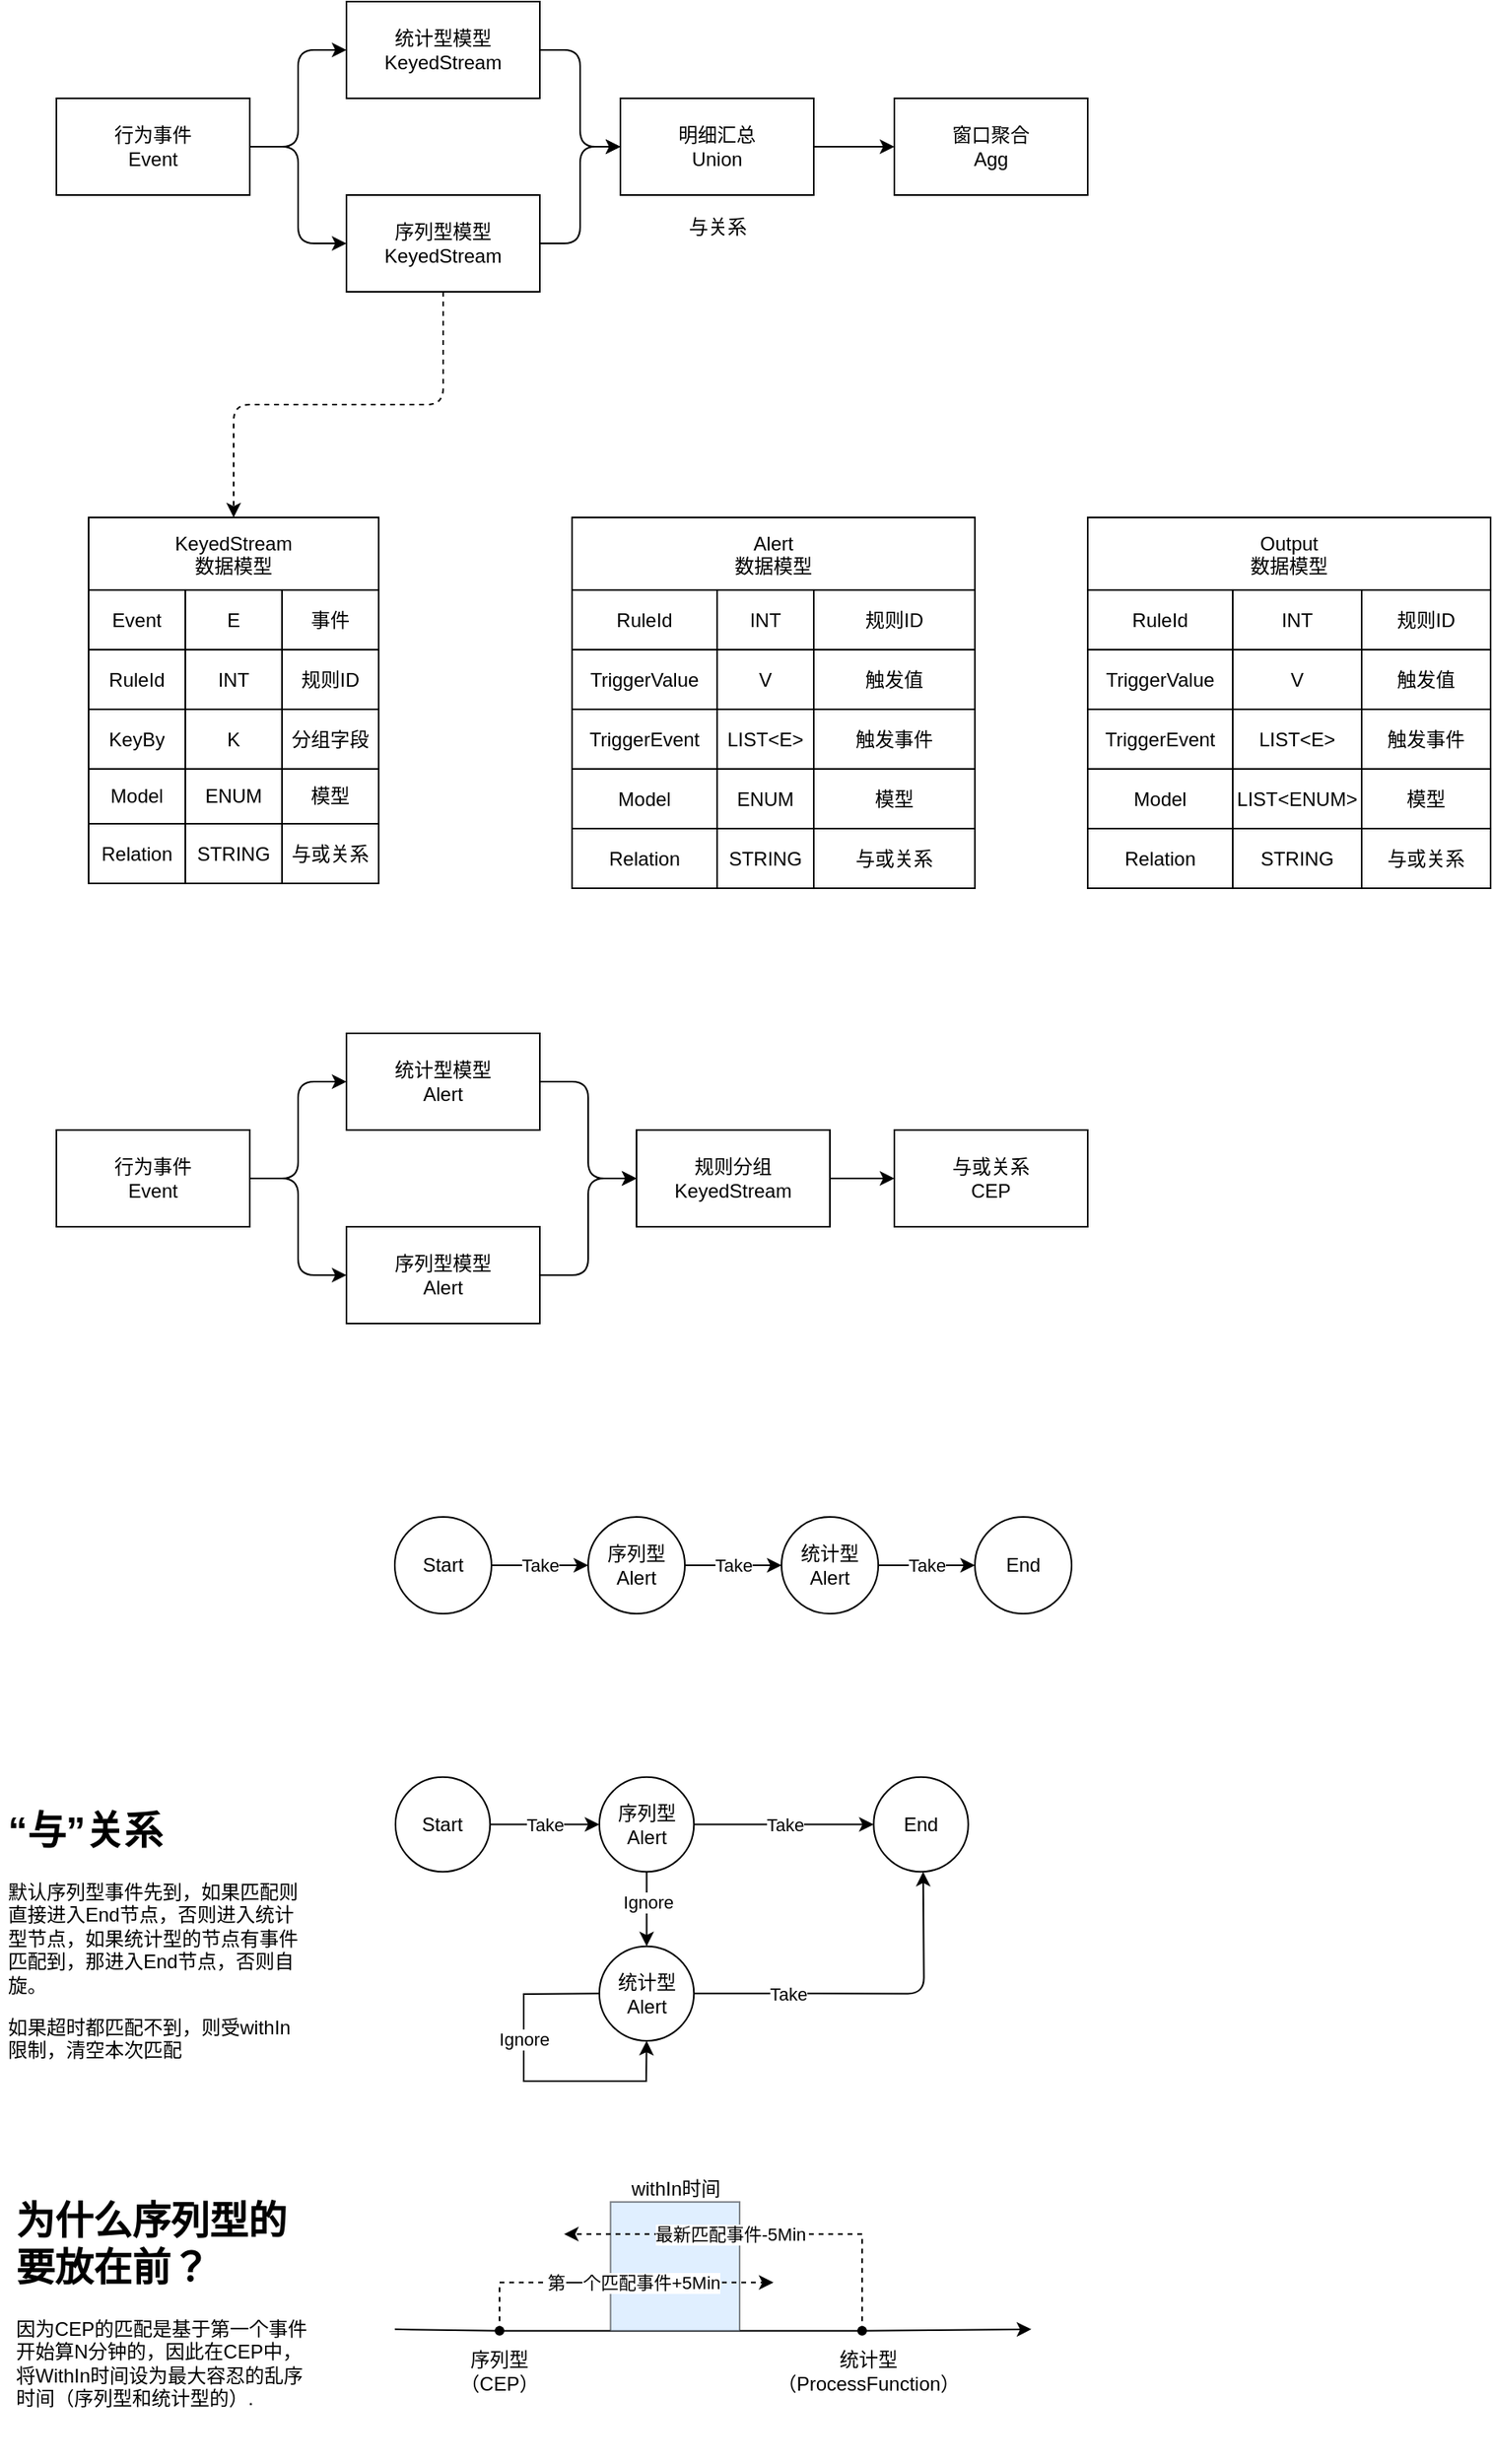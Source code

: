 <mxfile version="16.2.4" type="github">
  <diagram id="x9_vDVGrkxcLB9mls0GU" name="Page-1">
    <mxGraphModel dx="1422" dy="2494" grid="1" gridSize="10" guides="1" tooltips="1" connect="1" arrows="1" fold="1" page="1" pageScale="1" pageWidth="1100" pageHeight="1700" math="0" shadow="0">
      <root>
        <mxCell id="0" />
        <mxCell id="1" parent="0" />
        <mxCell id="9HWVBvcTGCDn2XjVBNJA-2" value="" style="edgeStyle=orthogonalEdgeStyle;curved=0;rounded=1;sketch=0;orthogonalLoop=1;jettySize=auto;html=1;" parent="1" source="s-IEDTD_5ezGHBV-ZMmq-2" target="9HWVBvcTGCDn2XjVBNJA-1" edge="1">
          <mxGeometry relative="1" as="geometry" />
        </mxCell>
        <mxCell id="9HWVBvcTGCDn2XjVBNJA-3" style="edgeStyle=orthogonalEdgeStyle;curved=0;rounded=1;sketch=0;orthogonalLoop=1;jettySize=auto;html=1;exitX=1;exitY=0.5;exitDx=0;exitDy=0;entryX=0;entryY=0.5;entryDx=0;entryDy=0;" parent="1" source="s-IEDTD_5ezGHBV-ZMmq-2" target="9HWVBvcTGCDn2XjVBNJA-5" edge="1">
          <mxGeometry relative="1" as="geometry">
            <mxPoint x="250" y="140" as="targetPoint" />
          </mxGeometry>
        </mxCell>
        <mxCell id="s-IEDTD_5ezGHBV-ZMmq-2" value="行为事件&lt;br&gt;Event" style="rounded=0;whiteSpace=wrap;html=1;" parent="1" vertex="1">
          <mxGeometry x="110" y="-30" width="120" height="60" as="geometry" />
        </mxCell>
        <mxCell id="9HWVBvcTGCDn2XjVBNJA-24" value="" style="edgeStyle=orthogonalEdgeStyle;curved=0;rounded=1;sketch=0;orthogonalLoop=1;jettySize=auto;html=1;entryX=0;entryY=0.5;entryDx=0;entryDy=0;" parent="1" source="9HWVBvcTGCDn2XjVBNJA-1" target="9HWVBvcTGCDn2XjVBNJA-23" edge="1">
          <mxGeometry relative="1" as="geometry" />
        </mxCell>
        <mxCell id="9HWVBvcTGCDn2XjVBNJA-1" value="统计型模型&lt;br&gt;KeyedStream" style="rounded=0;whiteSpace=wrap;html=1;" parent="1" vertex="1">
          <mxGeometry x="290" y="-90" width="120" height="60" as="geometry" />
        </mxCell>
        <mxCell id="9HWVBvcTGCDn2XjVBNJA-26" style="edgeStyle=orthogonalEdgeStyle;curved=0;rounded=1;sketch=0;orthogonalLoop=1;jettySize=auto;html=1;entryX=0;entryY=0.5;entryDx=0;entryDy=0;" parent="1" source="9HWVBvcTGCDn2XjVBNJA-5" target="9HWVBvcTGCDn2XjVBNJA-23" edge="1">
          <mxGeometry relative="1" as="geometry" />
        </mxCell>
        <mxCell id="9HWVBvcTGCDn2XjVBNJA-81" style="edgeStyle=orthogonalEdgeStyle;curved=0;rounded=1;sketch=0;orthogonalLoop=1;jettySize=auto;html=1;dashed=1;" parent="1" source="9HWVBvcTGCDn2XjVBNJA-5" target="9HWVBvcTGCDn2XjVBNJA-212" edge="1">
          <mxGeometry relative="1" as="geometry">
            <mxPoint x="288" y="311" as="targetPoint" />
          </mxGeometry>
        </mxCell>
        <mxCell id="9HWVBvcTGCDn2XjVBNJA-5" value="序列型模型&lt;br&gt;KeyedStream" style="rounded=0;whiteSpace=wrap;html=1;" parent="1" vertex="1">
          <mxGeometry x="290" y="30" width="120" height="60" as="geometry" />
        </mxCell>
        <mxCell id="9HWVBvcTGCDn2XjVBNJA-96" value="" style="edgeStyle=orthogonalEdgeStyle;curved=0;rounded=1;sketch=0;orthogonalLoop=1;jettySize=auto;html=1;" parent="1" source="9HWVBvcTGCDn2XjVBNJA-23" target="9HWVBvcTGCDn2XjVBNJA-95" edge="1">
          <mxGeometry relative="1" as="geometry" />
        </mxCell>
        <mxCell id="9HWVBvcTGCDn2XjVBNJA-23" value="明细汇总&lt;br&gt;Union" style="rounded=0;whiteSpace=wrap;html=1;" parent="1" vertex="1">
          <mxGeometry x="460" y="-30" width="120" height="60" as="geometry" />
        </mxCell>
        <mxCell id="9HWVBvcTGCDn2XjVBNJA-93" value="" style="edgeStyle=orthogonalEdgeStyle;curved=0;rounded=1;sketch=0;orthogonalLoop=1;jettySize=auto;html=1;exitX=0.5;exitY=1;exitDx=0;exitDy=0;strokeColor=none;endArrow=none;" parent="1" source="9HWVBvcTGCDn2XjVBNJA-5" edge="1">
          <mxGeometry relative="1" as="geometry">
            <mxPoint x="350" y="90" as="sourcePoint" />
            <mxPoint x="190" y="160" as="targetPoint" />
          </mxGeometry>
        </mxCell>
        <mxCell id="9HWVBvcTGCDn2XjVBNJA-94" value="与关系" style="text;html=1;align=center;verticalAlign=middle;resizable=0;points=[];autosize=1;strokeColor=none;fillColor=none;" parent="1" vertex="1">
          <mxGeometry x="495" y="40" width="50" height="20" as="geometry" />
        </mxCell>
        <mxCell id="9HWVBvcTGCDn2XjVBNJA-95" value="窗口聚合&lt;br&gt;Agg" style="whiteSpace=wrap;html=1;rounded=0;" parent="1" vertex="1">
          <mxGeometry x="630" y="-30" width="120" height="60" as="geometry" />
        </mxCell>
        <mxCell id="9HWVBvcTGCDn2XjVBNJA-212" value="KeyedStream&#xa;数据模型" style="shape=table;startSize=45;container=1;collapsible=0;childLayout=tableLayout;rounded=0;shadow=0;comic=0;sketch=0;" parent="1" vertex="1">
          <mxGeometry x="130" y="230" width="180" height="227" as="geometry" />
        </mxCell>
        <mxCell id="9HWVBvcTGCDn2XjVBNJA-213" value="" style="shape=tableRow;horizontal=0;startSize=0;swimlaneHead=0;swimlaneBody=0;top=0;left=0;bottom=0;right=0;collapsible=0;dropTarget=0;fillColor=none;points=[[0,0.5],[1,0.5]];portConstraint=eastwest;rounded=0;shadow=0;comic=0;sketch=0;" parent="9HWVBvcTGCDn2XjVBNJA-212" vertex="1">
          <mxGeometry y="45" width="180" height="37" as="geometry" />
        </mxCell>
        <mxCell id="9HWVBvcTGCDn2XjVBNJA-214" value="&lt;span&gt;Event&lt;/span&gt;" style="shape=partialRectangle;html=1;whiteSpace=wrap;connectable=0;overflow=hidden;fillColor=none;top=0;left=0;bottom=0;right=0;pointerEvents=1;rounded=0;shadow=0;comic=0;sketch=0;startSize=0;" parent="9HWVBvcTGCDn2XjVBNJA-213" vertex="1">
          <mxGeometry width="60" height="37" as="geometry">
            <mxRectangle width="60" height="37" as="alternateBounds" />
          </mxGeometry>
        </mxCell>
        <mxCell id="9HWVBvcTGCDn2XjVBNJA-215" value="&lt;span&gt;E&lt;/span&gt;" style="shape=partialRectangle;html=1;whiteSpace=wrap;connectable=0;overflow=hidden;fillColor=none;top=0;left=0;bottom=0;right=0;pointerEvents=1;rounded=0;shadow=0;comic=0;sketch=0;startSize=0;" parent="9HWVBvcTGCDn2XjVBNJA-213" vertex="1">
          <mxGeometry x="60" width="60" height="37" as="geometry">
            <mxRectangle width="60" height="37" as="alternateBounds" />
          </mxGeometry>
        </mxCell>
        <mxCell id="9HWVBvcTGCDn2XjVBNJA-216" value="&lt;span&gt;事件&lt;/span&gt;" style="shape=partialRectangle;html=1;whiteSpace=wrap;connectable=0;overflow=hidden;fillColor=none;top=0;left=0;bottom=0;right=0;pointerEvents=1;rounded=0;shadow=0;comic=0;sketch=0;startSize=0;" parent="9HWVBvcTGCDn2XjVBNJA-213" vertex="1">
          <mxGeometry x="120" width="60" height="37" as="geometry">
            <mxRectangle width="60" height="37" as="alternateBounds" />
          </mxGeometry>
        </mxCell>
        <mxCell id="9HWVBvcTGCDn2XjVBNJA-217" value="" style="shape=tableRow;horizontal=0;startSize=0;swimlaneHead=0;swimlaneBody=0;top=0;left=0;bottom=0;right=0;collapsible=0;dropTarget=0;fillColor=none;points=[[0,0.5],[1,0.5]];portConstraint=eastwest;rounded=0;shadow=0;comic=0;sketch=0;" parent="9HWVBvcTGCDn2XjVBNJA-212" vertex="1">
          <mxGeometry y="82" width="180" height="37" as="geometry" />
        </mxCell>
        <mxCell id="9HWVBvcTGCDn2XjVBNJA-218" value="&lt;span&gt;RuleId&lt;/span&gt;" style="shape=partialRectangle;html=1;whiteSpace=wrap;connectable=0;overflow=hidden;fillColor=none;top=0;left=0;bottom=0;right=0;pointerEvents=1;rounded=0;shadow=0;comic=0;sketch=0;startSize=0;" parent="9HWVBvcTGCDn2XjVBNJA-217" vertex="1">
          <mxGeometry width="60" height="37" as="geometry">
            <mxRectangle width="60" height="37" as="alternateBounds" />
          </mxGeometry>
        </mxCell>
        <mxCell id="9HWVBvcTGCDn2XjVBNJA-219" value="INT" style="shape=partialRectangle;html=1;whiteSpace=wrap;connectable=0;overflow=hidden;fillColor=none;top=0;left=0;bottom=0;right=0;pointerEvents=1;rounded=0;shadow=0;comic=0;sketch=0;startSize=0;" parent="9HWVBvcTGCDn2XjVBNJA-217" vertex="1">
          <mxGeometry x="60" width="60" height="37" as="geometry">
            <mxRectangle width="60" height="37" as="alternateBounds" />
          </mxGeometry>
        </mxCell>
        <mxCell id="9HWVBvcTGCDn2XjVBNJA-220" value="&lt;span&gt;规则ID&lt;/span&gt;" style="shape=partialRectangle;html=1;whiteSpace=wrap;connectable=0;overflow=hidden;fillColor=none;top=0;left=0;bottom=0;right=0;pointerEvents=1;rounded=0;shadow=0;comic=0;sketch=0;startSize=0;" parent="9HWVBvcTGCDn2XjVBNJA-217" vertex="1">
          <mxGeometry x="120" width="60" height="37" as="geometry">
            <mxRectangle width="60" height="37" as="alternateBounds" />
          </mxGeometry>
        </mxCell>
        <mxCell id="9HWVBvcTGCDn2XjVBNJA-221" value="" style="shape=tableRow;horizontal=0;startSize=0;swimlaneHead=0;swimlaneBody=0;top=0;left=0;bottom=0;right=0;collapsible=0;dropTarget=0;fillColor=none;points=[[0,0.5],[1,0.5]];portConstraint=eastwest;rounded=0;shadow=0;comic=0;sketch=0;" parent="9HWVBvcTGCDn2XjVBNJA-212" vertex="1">
          <mxGeometry y="119" width="180" height="37" as="geometry" />
        </mxCell>
        <mxCell id="9HWVBvcTGCDn2XjVBNJA-222" value="&lt;span&gt;KeyBy&lt;/span&gt;" style="shape=partialRectangle;html=1;whiteSpace=wrap;connectable=0;overflow=hidden;fillColor=none;top=0;left=0;bottom=0;right=0;pointerEvents=1;rounded=0;shadow=0;comic=0;sketch=0;startSize=0;" parent="9HWVBvcTGCDn2XjVBNJA-221" vertex="1">
          <mxGeometry width="60" height="37" as="geometry">
            <mxRectangle width="60" height="37" as="alternateBounds" />
          </mxGeometry>
        </mxCell>
        <mxCell id="9HWVBvcTGCDn2XjVBNJA-223" value="&lt;span&gt;K&lt;/span&gt;" style="shape=partialRectangle;html=1;whiteSpace=wrap;connectable=0;overflow=hidden;fillColor=none;top=0;left=0;bottom=0;right=0;pointerEvents=1;rounded=0;shadow=0;comic=0;sketch=0;startSize=0;" parent="9HWVBvcTGCDn2XjVBNJA-221" vertex="1">
          <mxGeometry x="60" width="60" height="37" as="geometry">
            <mxRectangle width="60" height="37" as="alternateBounds" />
          </mxGeometry>
        </mxCell>
        <mxCell id="9HWVBvcTGCDn2XjVBNJA-224" value="&lt;span&gt;分组字段&lt;/span&gt;" style="shape=partialRectangle;html=1;whiteSpace=wrap;connectable=0;overflow=hidden;fillColor=none;top=0;left=0;bottom=0;right=0;pointerEvents=1;rounded=0;shadow=0;comic=0;sketch=0;startSize=0;" parent="9HWVBvcTGCDn2XjVBNJA-221" vertex="1">
          <mxGeometry x="120" width="60" height="37" as="geometry">
            <mxRectangle width="60" height="37" as="alternateBounds" />
          </mxGeometry>
        </mxCell>
        <mxCell id="9HWVBvcTGCDn2XjVBNJA-225" value="" style="shape=tableRow;horizontal=0;startSize=0;swimlaneHead=0;swimlaneBody=0;top=0;left=0;bottom=0;right=0;collapsible=0;dropTarget=0;fillColor=none;points=[[0,0.5],[1,0.5]];portConstraint=eastwest;rounded=0;shadow=0;comic=0;sketch=0;" parent="9HWVBvcTGCDn2XjVBNJA-212" vertex="1">
          <mxGeometry y="156" width="180" height="34" as="geometry" />
        </mxCell>
        <mxCell id="9HWVBvcTGCDn2XjVBNJA-226" value="&lt;span&gt;Model&lt;/span&gt;" style="shape=partialRectangle;html=1;whiteSpace=wrap;connectable=0;overflow=hidden;fillColor=none;top=0;left=0;bottom=0;right=0;pointerEvents=1;rounded=0;shadow=0;comic=0;sketch=0;startSize=0;" parent="9HWVBvcTGCDn2XjVBNJA-225" vertex="1">
          <mxGeometry width="60" height="34" as="geometry">
            <mxRectangle width="60" height="34" as="alternateBounds" />
          </mxGeometry>
        </mxCell>
        <mxCell id="9HWVBvcTGCDn2XjVBNJA-227" value="ENUM" style="shape=partialRectangle;html=1;whiteSpace=wrap;connectable=0;overflow=hidden;fillColor=none;top=0;left=0;bottom=0;right=0;pointerEvents=1;rounded=0;shadow=0;comic=0;sketch=0;startSize=0;" parent="9HWVBvcTGCDn2XjVBNJA-225" vertex="1">
          <mxGeometry x="60" width="60" height="34" as="geometry">
            <mxRectangle width="60" height="34" as="alternateBounds" />
          </mxGeometry>
        </mxCell>
        <mxCell id="9HWVBvcTGCDn2XjVBNJA-228" value="&lt;span&gt;模型&lt;/span&gt;" style="shape=partialRectangle;html=1;whiteSpace=wrap;connectable=0;overflow=hidden;fillColor=none;top=0;left=0;bottom=0;right=0;pointerEvents=1;rounded=0;shadow=0;comic=0;sketch=0;startSize=0;" parent="9HWVBvcTGCDn2XjVBNJA-225" vertex="1">
          <mxGeometry x="120" width="60" height="34" as="geometry">
            <mxRectangle width="60" height="34" as="alternateBounds" />
          </mxGeometry>
        </mxCell>
        <mxCell id="9HWVBvcTGCDn2XjVBNJA-229" value="" style="shape=tableRow;horizontal=0;startSize=0;swimlaneHead=0;swimlaneBody=0;top=0;left=0;bottom=0;right=0;collapsible=0;dropTarget=0;fillColor=none;points=[[0,0.5],[1,0.5]];portConstraint=eastwest;rounded=0;shadow=0;comic=0;sketch=0;" parent="9HWVBvcTGCDn2XjVBNJA-212" vertex="1">
          <mxGeometry y="190" width="180" height="37" as="geometry" />
        </mxCell>
        <mxCell id="9HWVBvcTGCDn2XjVBNJA-230" value="&lt;span&gt;Relation&lt;/span&gt;" style="shape=partialRectangle;html=1;whiteSpace=wrap;connectable=0;overflow=hidden;fillColor=none;top=0;left=0;bottom=0;right=0;pointerEvents=1;rounded=0;shadow=0;comic=0;sketch=0;startSize=0;" parent="9HWVBvcTGCDn2XjVBNJA-229" vertex="1">
          <mxGeometry width="60" height="37" as="geometry">
            <mxRectangle width="60" height="37" as="alternateBounds" />
          </mxGeometry>
        </mxCell>
        <mxCell id="9HWVBvcTGCDn2XjVBNJA-231" value="STRING" style="shape=partialRectangle;html=1;whiteSpace=wrap;connectable=0;overflow=hidden;fillColor=none;top=0;left=0;bottom=0;right=0;pointerEvents=1;rounded=0;shadow=0;comic=0;sketch=0;startSize=0;" parent="9HWVBvcTGCDn2XjVBNJA-229" vertex="1">
          <mxGeometry x="60" width="60" height="37" as="geometry">
            <mxRectangle width="60" height="37" as="alternateBounds" />
          </mxGeometry>
        </mxCell>
        <mxCell id="9HWVBvcTGCDn2XjVBNJA-232" value="&lt;span&gt;与或关系&lt;/span&gt;" style="shape=partialRectangle;html=1;whiteSpace=wrap;connectable=0;overflow=hidden;fillColor=none;top=0;left=0;bottom=0;right=0;pointerEvents=1;rounded=0;shadow=0;comic=0;sketch=0;startSize=0;" parent="9HWVBvcTGCDn2XjVBNJA-229" vertex="1">
          <mxGeometry x="120" width="60" height="37" as="geometry">
            <mxRectangle width="60" height="37" as="alternateBounds" />
          </mxGeometry>
        </mxCell>
        <mxCell id="9HWVBvcTGCDn2XjVBNJA-236" value="Alert&#xa;数据模型" style="shape=table;startSize=45;container=1;collapsible=0;childLayout=tableLayout;rounded=0;shadow=0;comic=0;sketch=0;fillColor=default;gradientColor=none;" parent="1" vertex="1">
          <mxGeometry x="430" y="230" width="250" height="230" as="geometry" />
        </mxCell>
        <mxCell id="9HWVBvcTGCDn2XjVBNJA-237" value="" style="shape=tableRow;horizontal=0;startSize=0;swimlaneHead=0;swimlaneBody=0;top=0;left=0;bottom=0;right=0;collapsible=0;dropTarget=0;fillColor=none;points=[[0,0.5],[1,0.5]];portConstraint=eastwest;rounded=0;shadow=0;comic=0;sketch=0;" parent="9HWVBvcTGCDn2XjVBNJA-236" vertex="1">
          <mxGeometry y="45" width="250" height="37" as="geometry" />
        </mxCell>
        <mxCell id="9HWVBvcTGCDn2XjVBNJA-238" value="RuleId" style="shape=partialRectangle;html=1;whiteSpace=wrap;connectable=0;overflow=hidden;fillColor=none;top=0;left=0;bottom=0;right=0;pointerEvents=1;rounded=0;shadow=0;comic=0;sketch=0;startSize=0;" parent="9HWVBvcTGCDn2XjVBNJA-237" vertex="1">
          <mxGeometry width="90" height="37" as="geometry">
            <mxRectangle width="90" height="37" as="alternateBounds" />
          </mxGeometry>
        </mxCell>
        <mxCell id="9HWVBvcTGCDn2XjVBNJA-239" value="INT" style="shape=partialRectangle;html=1;whiteSpace=wrap;connectable=0;overflow=hidden;fillColor=none;top=0;left=0;bottom=0;right=0;pointerEvents=1;rounded=0;shadow=0;comic=0;sketch=0;startSize=0;" parent="9HWVBvcTGCDn2XjVBNJA-237" vertex="1">
          <mxGeometry x="90" width="60" height="37" as="geometry">
            <mxRectangle width="60" height="37" as="alternateBounds" />
          </mxGeometry>
        </mxCell>
        <mxCell id="9HWVBvcTGCDn2XjVBNJA-240" value="规则ID" style="shape=partialRectangle;html=1;whiteSpace=wrap;connectable=0;overflow=hidden;fillColor=none;top=0;left=0;bottom=0;right=0;pointerEvents=1;rounded=0;shadow=0;comic=0;sketch=0;startSize=0;" parent="9HWVBvcTGCDn2XjVBNJA-237" vertex="1">
          <mxGeometry x="150" width="100" height="37" as="geometry">
            <mxRectangle width="100" height="37" as="alternateBounds" />
          </mxGeometry>
        </mxCell>
        <mxCell id="9HWVBvcTGCDn2XjVBNJA-241" value="" style="shape=tableRow;horizontal=0;startSize=0;swimlaneHead=0;swimlaneBody=0;top=0;left=0;bottom=0;right=0;collapsible=0;dropTarget=0;fillColor=none;points=[[0,0.5],[1,0.5]];portConstraint=eastwest;rounded=0;shadow=0;comic=0;sketch=0;" parent="9HWVBvcTGCDn2XjVBNJA-236" vertex="1">
          <mxGeometry y="82" width="250" height="37" as="geometry" />
        </mxCell>
        <mxCell id="9HWVBvcTGCDn2XjVBNJA-242" value="TriggerValue" style="shape=partialRectangle;html=1;whiteSpace=wrap;connectable=0;overflow=hidden;fillColor=none;top=0;left=0;bottom=0;right=0;pointerEvents=1;rounded=0;shadow=0;comic=0;sketch=0;startSize=0;" parent="9HWVBvcTGCDn2XjVBNJA-241" vertex="1">
          <mxGeometry width="90" height="37" as="geometry">
            <mxRectangle width="90" height="37" as="alternateBounds" />
          </mxGeometry>
        </mxCell>
        <mxCell id="9HWVBvcTGCDn2XjVBNJA-243" value="V" style="shape=partialRectangle;html=1;whiteSpace=wrap;connectable=0;overflow=hidden;fillColor=none;top=0;left=0;bottom=0;right=0;pointerEvents=1;rounded=0;shadow=0;comic=0;sketch=0;startSize=0;" parent="9HWVBvcTGCDn2XjVBNJA-241" vertex="1">
          <mxGeometry x="90" width="60" height="37" as="geometry">
            <mxRectangle width="60" height="37" as="alternateBounds" />
          </mxGeometry>
        </mxCell>
        <mxCell id="9HWVBvcTGCDn2XjVBNJA-244" value="触发值" style="shape=partialRectangle;html=1;whiteSpace=wrap;connectable=0;overflow=hidden;fillColor=none;top=0;left=0;bottom=0;right=0;pointerEvents=1;rounded=0;shadow=0;comic=0;sketch=0;startSize=0;" parent="9HWVBvcTGCDn2XjVBNJA-241" vertex="1">
          <mxGeometry x="150" width="100" height="37" as="geometry">
            <mxRectangle width="100" height="37" as="alternateBounds" />
          </mxGeometry>
        </mxCell>
        <mxCell id="9HWVBvcTGCDn2XjVBNJA-245" value="" style="shape=tableRow;horizontal=0;startSize=0;swimlaneHead=0;swimlaneBody=0;top=0;left=0;bottom=0;right=0;collapsible=0;dropTarget=0;fillColor=none;points=[[0,0.5],[1,0.5]];portConstraint=eastwest;rounded=0;shadow=0;comic=0;sketch=0;" parent="9HWVBvcTGCDn2XjVBNJA-236" vertex="1">
          <mxGeometry y="119" width="250" height="37" as="geometry" />
        </mxCell>
        <mxCell id="9HWVBvcTGCDn2XjVBNJA-246" value="TriggerEvent" style="shape=partialRectangle;html=1;whiteSpace=wrap;connectable=0;overflow=hidden;fillColor=none;top=0;left=0;bottom=0;right=0;pointerEvents=1;rounded=0;shadow=0;comic=0;sketch=0;startSize=0;" parent="9HWVBvcTGCDn2XjVBNJA-245" vertex="1">
          <mxGeometry width="90" height="37" as="geometry">
            <mxRectangle width="90" height="37" as="alternateBounds" />
          </mxGeometry>
        </mxCell>
        <mxCell id="9HWVBvcTGCDn2XjVBNJA-247" value="LIST&amp;lt;E&amp;gt;" style="shape=partialRectangle;html=1;whiteSpace=wrap;connectable=0;overflow=hidden;fillColor=none;top=0;left=0;bottom=0;right=0;pointerEvents=1;rounded=0;shadow=0;comic=0;sketch=0;startSize=0;" parent="9HWVBvcTGCDn2XjVBNJA-245" vertex="1">
          <mxGeometry x="90" width="60" height="37" as="geometry">
            <mxRectangle width="60" height="37" as="alternateBounds" />
          </mxGeometry>
        </mxCell>
        <mxCell id="9HWVBvcTGCDn2XjVBNJA-248" value="触发事件" style="shape=partialRectangle;html=1;whiteSpace=wrap;connectable=0;overflow=hidden;fillColor=none;top=0;left=0;bottom=0;right=0;pointerEvents=1;rounded=0;shadow=0;comic=0;sketch=0;startSize=0;" parent="9HWVBvcTGCDn2XjVBNJA-245" vertex="1">
          <mxGeometry x="150" width="100" height="37" as="geometry">
            <mxRectangle width="100" height="37" as="alternateBounds" />
          </mxGeometry>
        </mxCell>
        <mxCell id="9HWVBvcTGCDn2XjVBNJA-249" value="" style="shape=tableRow;horizontal=0;startSize=0;swimlaneHead=0;swimlaneBody=0;top=0;left=0;bottom=0;right=0;collapsible=0;dropTarget=0;fillColor=none;points=[[0,0.5],[1,0.5]];portConstraint=eastwest;rounded=0;shadow=0;comic=0;sketch=0;" parent="9HWVBvcTGCDn2XjVBNJA-236" vertex="1">
          <mxGeometry y="156" width="250" height="37" as="geometry" />
        </mxCell>
        <mxCell id="9HWVBvcTGCDn2XjVBNJA-250" value="&lt;span&gt;Model&lt;/span&gt;" style="shape=partialRectangle;html=1;whiteSpace=wrap;connectable=0;overflow=hidden;fillColor=none;top=0;left=0;bottom=0;right=0;pointerEvents=1;rounded=0;shadow=0;comic=0;sketch=0;startSize=0;" parent="9HWVBvcTGCDn2XjVBNJA-249" vertex="1">
          <mxGeometry width="90" height="37" as="geometry">
            <mxRectangle width="90" height="37" as="alternateBounds" />
          </mxGeometry>
        </mxCell>
        <mxCell id="9HWVBvcTGCDn2XjVBNJA-251" value="&lt;span&gt;ENUM&lt;/span&gt;" style="shape=partialRectangle;html=1;whiteSpace=wrap;connectable=0;overflow=hidden;fillColor=none;top=0;left=0;bottom=0;right=0;pointerEvents=1;rounded=0;shadow=0;comic=0;sketch=0;startSize=0;" parent="9HWVBvcTGCDn2XjVBNJA-249" vertex="1">
          <mxGeometry x="90" width="60" height="37" as="geometry">
            <mxRectangle width="60" height="37" as="alternateBounds" />
          </mxGeometry>
        </mxCell>
        <mxCell id="9HWVBvcTGCDn2XjVBNJA-252" value="&lt;span&gt;模型&lt;/span&gt;" style="shape=partialRectangle;html=1;whiteSpace=wrap;connectable=0;overflow=hidden;fillColor=none;top=0;left=0;bottom=0;right=0;pointerEvents=1;rounded=0;shadow=0;comic=0;sketch=0;startSize=0;" parent="9HWVBvcTGCDn2XjVBNJA-249" vertex="1">
          <mxGeometry x="150" width="100" height="37" as="geometry">
            <mxRectangle width="100" height="37" as="alternateBounds" />
          </mxGeometry>
        </mxCell>
        <mxCell id="9HWVBvcTGCDn2XjVBNJA-253" value="" style="shape=tableRow;horizontal=0;startSize=0;swimlaneHead=0;swimlaneBody=0;top=0;left=0;bottom=0;right=0;collapsible=0;dropTarget=0;fillColor=none;points=[[0,0.5],[1,0.5]];portConstraint=eastwest;rounded=0;shadow=0;comic=0;sketch=0;" parent="9HWVBvcTGCDn2XjVBNJA-236" vertex="1">
          <mxGeometry y="193" width="250" height="37" as="geometry" />
        </mxCell>
        <mxCell id="9HWVBvcTGCDn2XjVBNJA-254" value="&lt;span&gt;Relation&lt;/span&gt;" style="shape=partialRectangle;html=1;whiteSpace=wrap;connectable=0;overflow=hidden;fillColor=none;top=0;left=0;bottom=0;right=0;pointerEvents=1;rounded=0;shadow=0;comic=0;sketch=0;startSize=0;" parent="9HWVBvcTGCDn2XjVBNJA-253" vertex="1">
          <mxGeometry width="90" height="37" as="geometry">
            <mxRectangle width="90" height="37" as="alternateBounds" />
          </mxGeometry>
        </mxCell>
        <mxCell id="9HWVBvcTGCDn2XjVBNJA-255" value="&lt;span&gt;STRING&lt;/span&gt;" style="shape=partialRectangle;html=1;whiteSpace=wrap;connectable=0;overflow=hidden;fillColor=none;top=0;left=0;bottom=0;right=0;pointerEvents=1;rounded=0;shadow=0;comic=0;sketch=0;startSize=0;" parent="9HWVBvcTGCDn2XjVBNJA-253" vertex="1">
          <mxGeometry x="90" width="60" height="37" as="geometry">
            <mxRectangle width="60" height="37" as="alternateBounds" />
          </mxGeometry>
        </mxCell>
        <mxCell id="9HWVBvcTGCDn2XjVBNJA-256" value="&lt;span&gt;与或关系&lt;/span&gt;" style="shape=partialRectangle;html=1;whiteSpace=wrap;connectable=0;overflow=hidden;fillColor=none;top=0;left=0;bottom=0;right=0;pointerEvents=1;rounded=0;shadow=0;comic=0;sketch=0;startSize=0;" parent="9HWVBvcTGCDn2XjVBNJA-253" vertex="1">
          <mxGeometry x="150" width="100" height="37" as="geometry">
            <mxRectangle width="100" height="37" as="alternateBounds" />
          </mxGeometry>
        </mxCell>
        <mxCell id="9HWVBvcTGCDn2XjVBNJA-258" value="" style="edgeStyle=orthogonalEdgeStyle;curved=0;rounded=1;sketch=0;orthogonalLoop=1;jettySize=auto;html=1;" parent="1" source="9HWVBvcTGCDn2XjVBNJA-260" target="9HWVBvcTGCDn2XjVBNJA-262" edge="1">
          <mxGeometry relative="1" as="geometry" />
        </mxCell>
        <mxCell id="9HWVBvcTGCDn2XjVBNJA-259" style="edgeStyle=orthogonalEdgeStyle;curved=0;rounded=1;sketch=0;orthogonalLoop=1;jettySize=auto;html=1;exitX=1;exitY=0.5;exitDx=0;exitDy=0;entryX=0;entryY=0.5;entryDx=0;entryDy=0;" parent="1" source="9HWVBvcTGCDn2XjVBNJA-260" target="9HWVBvcTGCDn2XjVBNJA-264" edge="1">
          <mxGeometry relative="1" as="geometry">
            <mxPoint x="250" y="780" as="targetPoint" />
          </mxGeometry>
        </mxCell>
        <mxCell id="9HWVBvcTGCDn2XjVBNJA-260" value="行为事件&lt;br&gt;Event" style="rounded=0;whiteSpace=wrap;html=1;" parent="1" vertex="1">
          <mxGeometry x="110" y="610" width="120" height="60" as="geometry" />
        </mxCell>
        <mxCell id="9HWVBvcTGCDn2XjVBNJA-261" value="" style="edgeStyle=orthogonalEdgeStyle;curved=0;rounded=1;sketch=0;orthogonalLoop=1;jettySize=auto;html=1;entryX=0;entryY=0.5;entryDx=0;entryDy=0;" parent="1" source="9HWVBvcTGCDn2XjVBNJA-262" target="9HWVBvcTGCDn2XjVBNJA-266" edge="1">
          <mxGeometry relative="1" as="geometry" />
        </mxCell>
        <mxCell id="9HWVBvcTGCDn2XjVBNJA-262" value="统计型模型&lt;br&gt;Alert" style="rounded=0;whiteSpace=wrap;html=1;" parent="1" vertex="1">
          <mxGeometry x="290" y="550" width="120" height="60" as="geometry" />
        </mxCell>
        <mxCell id="9HWVBvcTGCDn2XjVBNJA-263" style="edgeStyle=orthogonalEdgeStyle;curved=0;rounded=1;sketch=0;orthogonalLoop=1;jettySize=auto;html=1;entryX=0;entryY=0.5;entryDx=0;entryDy=0;" parent="1" source="9HWVBvcTGCDn2XjVBNJA-264" target="9HWVBvcTGCDn2XjVBNJA-266" edge="1">
          <mxGeometry relative="1" as="geometry" />
        </mxCell>
        <mxCell id="9HWVBvcTGCDn2XjVBNJA-264" value="序列型模型&lt;br&gt;Alert" style="rounded=0;whiteSpace=wrap;html=1;" parent="1" vertex="1">
          <mxGeometry x="290" y="670" width="120" height="60" as="geometry" />
        </mxCell>
        <mxCell id="Ak1ZEkQ7FC0WPa4JEUtc-3" value="" style="edgeStyle=orthogonalEdgeStyle;rounded=0;orthogonalLoop=1;jettySize=auto;html=1;" edge="1" parent="1" source="9HWVBvcTGCDn2XjVBNJA-266" target="Ak1ZEkQ7FC0WPa4JEUtc-2">
          <mxGeometry relative="1" as="geometry" />
        </mxCell>
        <mxCell id="9HWVBvcTGCDn2XjVBNJA-266" value="规则分组&lt;br&gt;KeyedStream" style="rounded=0;whiteSpace=wrap;html=1;" parent="1" vertex="1">
          <mxGeometry x="470" y="610" width="120" height="60" as="geometry" />
        </mxCell>
        <mxCell id="Ak1ZEkQ7FC0WPa4JEUtc-2" value="与或关系&lt;br&gt;CEP" style="rounded=0;whiteSpace=wrap;html=1;" vertex="1" parent="1">
          <mxGeometry x="630" y="610" width="120" height="60" as="geometry" />
        </mxCell>
        <mxCell id="Ak1ZEkQ7FC0WPa4JEUtc-51" value="" style="group" vertex="1" connectable="0" parent="1">
          <mxGeometry x="80" y="1266" width="618" height="170.14" as="geometry" />
        </mxCell>
        <mxCell id="Ak1ZEkQ7FC0WPa4JEUtc-41" value="&lt;h1&gt;为什么序列型的要放在前？&lt;/h1&gt;&lt;p&gt;因为CEP的匹配是基于第一个事件开始算N分钟的，因此在CEP中，将WithIn时间设为最大容忍的乱序时间（序列型和统计型的）.&lt;/p&gt;" style="text;html=1;strokeColor=none;fillColor=none;spacing=5;spacingTop=-20;whiteSpace=wrap;overflow=hidden;rounded=0;" vertex="1" parent="Ak1ZEkQ7FC0WPa4JEUtc-51">
          <mxGeometry y="1" width="190" height="150" as="geometry" />
        </mxCell>
        <mxCell id="Ak1ZEkQ7FC0WPa4JEUtc-48" value="" style="group" vertex="1" connectable="0" parent="Ak1ZEkQ7FC0WPa4JEUtc-51">
          <mxGeometry x="240" y="-9.07" width="395" height="170.14" as="geometry" />
        </mxCell>
        <mxCell id="Ak1ZEkQ7FC0WPa4JEUtc-42" value="" style="group" vertex="1" connectable="0" parent="Ak1ZEkQ7FC0WPa4JEUtc-48">
          <mxGeometry y="38" width="395" height="132.14" as="geometry" />
        </mxCell>
        <mxCell id="Ak1ZEkQ7FC0WPa4JEUtc-23" value="" style="group" vertex="1" connectable="0" parent="Ak1ZEkQ7FC0WPa4JEUtc-42">
          <mxGeometry y="40" width="395" height="92.14" as="geometry" />
        </mxCell>
        <mxCell id="Ak1ZEkQ7FC0WPa4JEUtc-5" value="" style="endArrow=classic;html=1;rounded=0;startArrow=none;" edge="1" parent="Ak1ZEkQ7FC0WPa4JEUtc-23" source="Ak1ZEkQ7FC0WPa4JEUtc-19">
          <mxGeometry width="50" height="50" relative="1" as="geometry">
            <mxPoint y="19" as="sourcePoint" />
            <mxPoint x="395" y="19" as="targetPoint" />
          </mxGeometry>
        </mxCell>
        <mxCell id="Ak1ZEkQ7FC0WPa4JEUtc-15" value="" style="shape=waypoint;sketch=0;size=6;pointerEvents=1;points=[];fillColor=none;resizable=0;rotatable=0;perimeter=centerPerimeter;snapToPoint=1;" vertex="1" parent="Ak1ZEkQ7FC0WPa4JEUtc-23">
          <mxGeometry x="45" width="40" height="40" as="geometry" />
        </mxCell>
        <mxCell id="Ak1ZEkQ7FC0WPa4JEUtc-21" value="" style="endArrow=none;html=1;rounded=0;" edge="1" parent="Ak1ZEkQ7FC0WPa4JEUtc-23" target="Ak1ZEkQ7FC0WPa4JEUtc-15">
          <mxGeometry width="50" height="50" relative="1" as="geometry">
            <mxPoint y="19" as="sourcePoint" />
            <mxPoint x="395" y="19" as="targetPoint" />
          </mxGeometry>
        </mxCell>
        <mxCell id="Ak1ZEkQ7FC0WPa4JEUtc-19" value="" style="shape=waypoint;sketch=0;size=6;pointerEvents=1;points=[];fillColor=none;resizable=0;rotatable=0;perimeter=centerPerimeter;snapToPoint=1;" vertex="1" parent="Ak1ZEkQ7FC0WPa4JEUtc-23">
          <mxGeometry x="270" width="40" height="40" as="geometry" />
        </mxCell>
        <mxCell id="Ak1ZEkQ7FC0WPa4JEUtc-22" value="" style="endArrow=none;html=1;rounded=0;startArrow=none;" edge="1" parent="Ak1ZEkQ7FC0WPa4JEUtc-23" source="Ak1ZEkQ7FC0WPa4JEUtc-15" target="Ak1ZEkQ7FC0WPa4JEUtc-19">
          <mxGeometry width="50" height="50" relative="1" as="geometry">
            <mxPoint x="65" y="20" as="sourcePoint" />
            <mxPoint x="395" y="19" as="targetPoint" />
          </mxGeometry>
        </mxCell>
        <mxCell id="Ak1ZEkQ7FC0WPa4JEUtc-45" value="" style="whiteSpace=wrap;html=1;aspect=fixed;fillColor=#cce5ff;strokeColor=#36393d;opacity=60;" vertex="1" parent="Ak1ZEkQ7FC0WPa4JEUtc-23">
          <mxGeometry x="133.86" y="-60" width="80.14" height="80.14" as="geometry" />
        </mxCell>
        <mxCell id="Ak1ZEkQ7FC0WPa4JEUtc-47" value="" style="group" vertex="1" connectable="0" parent="Ak1ZEkQ7FC0WPa4JEUtc-42">
          <mxGeometry x="35" width="288.57" height="100" as="geometry" />
        </mxCell>
        <mxCell id="Ak1ZEkQ7FC0WPa4JEUtc-16" value="序列型（CEP）" style="text;html=1;strokeColor=none;fillColor=none;align=center;verticalAlign=middle;whiteSpace=wrap;rounded=0;" vertex="1" parent="Ak1ZEkQ7FC0WPa4JEUtc-47">
          <mxGeometry y="70" width="60" height="30" as="geometry" />
        </mxCell>
        <mxCell id="Ak1ZEkQ7FC0WPa4JEUtc-20" value="统计型&lt;br&gt;（ProcessFunction）" style="text;html=1;strokeColor=none;fillColor=none;align=center;verticalAlign=middle;whiteSpace=wrap;rounded=0;" vertex="1" parent="Ak1ZEkQ7FC0WPa4JEUtc-47">
          <mxGeometry x="228.57" y="70" width="60" height="30" as="geometry" />
        </mxCell>
        <mxCell id="Ak1ZEkQ7FC0WPa4JEUtc-24" value="" style="endArrow=classic;html=1;rounded=0;dashed=1;" edge="1" parent="Ak1ZEkQ7FC0WPa4JEUtc-47">
          <mxGeometry relative="1" as="geometry">
            <mxPoint x="30" y="60" as="sourcePoint" />
            <mxPoint x="200" y="30" as="targetPoint" />
            <Array as="points">
              <mxPoint x="30" y="30" />
            </Array>
          </mxGeometry>
        </mxCell>
        <mxCell id="Ak1ZEkQ7FC0WPa4JEUtc-25" value="第一个匹配事件+5Min" style="edgeLabel;resizable=0;html=1;align=center;verticalAlign=middle;" connectable="0" vertex="1" parent="Ak1ZEkQ7FC0WPa4JEUtc-24">
          <mxGeometry relative="1" as="geometry">
            <mxPoint x="13" as="offset" />
          </mxGeometry>
        </mxCell>
        <mxCell id="Ak1ZEkQ7FC0WPa4JEUtc-27" value="" style="endArrow=classic;html=1;rounded=0;exitX=0.475;exitY=0.375;exitDx=0;exitDy=0;exitPerimeter=0;dashed=1;" edge="1" parent="Ak1ZEkQ7FC0WPa4JEUtc-47" source="Ak1ZEkQ7FC0WPa4JEUtc-19">
          <mxGeometry relative="1" as="geometry">
            <mxPoint x="280" y="-30" as="sourcePoint" />
            <mxPoint x="70" as="targetPoint" />
            <Array as="points">
              <mxPoint x="255" />
            </Array>
          </mxGeometry>
        </mxCell>
        <mxCell id="Ak1ZEkQ7FC0WPa4JEUtc-28" value="最新匹配事件-5Min" style="edgeLabel;resizable=0;html=1;align=center;verticalAlign=middle;" connectable="0" vertex="1" parent="Ak1ZEkQ7FC0WPa4JEUtc-27">
          <mxGeometry relative="1" as="geometry">
            <mxPoint x="-20" as="offset" />
          </mxGeometry>
        </mxCell>
        <mxCell id="Ak1ZEkQ7FC0WPa4JEUtc-46" value="withIn时间" style="text;html=1;align=center;verticalAlign=middle;resizable=0;points=[];autosize=1;strokeColor=none;fillColor=none;" vertex="1" parent="Ak1ZEkQ7FC0WPa4JEUtc-48">
          <mxGeometry x="138.86" width="70" height="20" as="geometry" />
        </mxCell>
        <mxCell id="Ak1ZEkQ7FC0WPa4JEUtc-62" value="Output&#xa;数据模型" style="shape=table;startSize=45;container=1;collapsible=0;childLayout=tableLayout;rounded=0;shadow=0;comic=0;sketch=0;fillColor=default;gradientColor=none;" vertex="1" parent="1">
          <mxGeometry x="750" y="230" width="250" height="230" as="geometry" />
        </mxCell>
        <mxCell id="Ak1ZEkQ7FC0WPa4JEUtc-63" value="" style="shape=tableRow;horizontal=0;startSize=0;swimlaneHead=0;swimlaneBody=0;top=0;left=0;bottom=0;right=0;collapsible=0;dropTarget=0;fillColor=none;points=[[0,0.5],[1,0.5]];portConstraint=eastwest;rounded=0;shadow=0;comic=0;sketch=0;" vertex="1" parent="Ak1ZEkQ7FC0WPa4JEUtc-62">
          <mxGeometry y="45" width="250" height="37" as="geometry" />
        </mxCell>
        <mxCell id="Ak1ZEkQ7FC0WPa4JEUtc-64" value="RuleId" style="shape=partialRectangle;html=1;whiteSpace=wrap;connectable=0;overflow=hidden;fillColor=none;top=0;left=0;bottom=0;right=0;pointerEvents=1;rounded=0;shadow=0;comic=0;sketch=0;startSize=0;" vertex="1" parent="Ak1ZEkQ7FC0WPa4JEUtc-63">
          <mxGeometry width="90" height="37" as="geometry">
            <mxRectangle width="90" height="37" as="alternateBounds" />
          </mxGeometry>
        </mxCell>
        <mxCell id="Ak1ZEkQ7FC0WPa4JEUtc-65" value="INT" style="shape=partialRectangle;html=1;whiteSpace=wrap;connectable=0;overflow=hidden;fillColor=none;top=0;left=0;bottom=0;right=0;pointerEvents=1;rounded=0;shadow=0;comic=0;sketch=0;startSize=0;" vertex="1" parent="Ak1ZEkQ7FC0WPa4JEUtc-63">
          <mxGeometry x="90" width="80" height="37" as="geometry">
            <mxRectangle width="80" height="37" as="alternateBounds" />
          </mxGeometry>
        </mxCell>
        <mxCell id="Ak1ZEkQ7FC0WPa4JEUtc-66" value="规则ID" style="shape=partialRectangle;html=1;whiteSpace=wrap;connectable=0;overflow=hidden;fillColor=none;top=0;left=0;bottom=0;right=0;pointerEvents=1;rounded=0;shadow=0;comic=0;sketch=0;startSize=0;" vertex="1" parent="Ak1ZEkQ7FC0WPa4JEUtc-63">
          <mxGeometry x="170" width="80" height="37" as="geometry">
            <mxRectangle width="80" height="37" as="alternateBounds" />
          </mxGeometry>
        </mxCell>
        <mxCell id="Ak1ZEkQ7FC0WPa4JEUtc-67" value="" style="shape=tableRow;horizontal=0;startSize=0;swimlaneHead=0;swimlaneBody=0;top=0;left=0;bottom=0;right=0;collapsible=0;dropTarget=0;fillColor=none;points=[[0,0.5],[1,0.5]];portConstraint=eastwest;rounded=0;shadow=0;comic=0;sketch=0;" vertex="1" parent="Ak1ZEkQ7FC0WPa4JEUtc-62">
          <mxGeometry y="82" width="250" height="37" as="geometry" />
        </mxCell>
        <mxCell id="Ak1ZEkQ7FC0WPa4JEUtc-68" value="TriggerValue" style="shape=partialRectangle;html=1;whiteSpace=wrap;connectable=0;overflow=hidden;fillColor=none;top=0;left=0;bottom=0;right=0;pointerEvents=1;rounded=0;shadow=0;comic=0;sketch=0;startSize=0;" vertex="1" parent="Ak1ZEkQ7FC0WPa4JEUtc-67">
          <mxGeometry width="90" height="37" as="geometry">
            <mxRectangle width="90" height="37" as="alternateBounds" />
          </mxGeometry>
        </mxCell>
        <mxCell id="Ak1ZEkQ7FC0WPa4JEUtc-69" value="V" style="shape=partialRectangle;html=1;whiteSpace=wrap;connectable=0;overflow=hidden;fillColor=none;top=0;left=0;bottom=0;right=0;pointerEvents=1;rounded=0;shadow=0;comic=0;sketch=0;startSize=0;" vertex="1" parent="Ak1ZEkQ7FC0WPa4JEUtc-67">
          <mxGeometry x="90" width="80" height="37" as="geometry">
            <mxRectangle width="80" height="37" as="alternateBounds" />
          </mxGeometry>
        </mxCell>
        <mxCell id="Ak1ZEkQ7FC0WPa4JEUtc-70" value="触发值" style="shape=partialRectangle;html=1;whiteSpace=wrap;connectable=0;overflow=hidden;fillColor=none;top=0;left=0;bottom=0;right=0;pointerEvents=1;rounded=0;shadow=0;comic=0;sketch=0;startSize=0;" vertex="1" parent="Ak1ZEkQ7FC0WPa4JEUtc-67">
          <mxGeometry x="170" width="80" height="37" as="geometry">
            <mxRectangle width="80" height="37" as="alternateBounds" />
          </mxGeometry>
        </mxCell>
        <mxCell id="Ak1ZEkQ7FC0WPa4JEUtc-71" value="" style="shape=tableRow;horizontal=0;startSize=0;swimlaneHead=0;swimlaneBody=0;top=0;left=0;bottom=0;right=0;collapsible=0;dropTarget=0;fillColor=none;points=[[0,0.5],[1,0.5]];portConstraint=eastwest;rounded=0;shadow=0;comic=0;sketch=0;" vertex="1" parent="Ak1ZEkQ7FC0WPa4JEUtc-62">
          <mxGeometry y="119" width="250" height="37" as="geometry" />
        </mxCell>
        <mxCell id="Ak1ZEkQ7FC0WPa4JEUtc-72" value="TriggerEvent" style="shape=partialRectangle;html=1;whiteSpace=wrap;connectable=0;overflow=hidden;fillColor=none;top=0;left=0;bottom=0;right=0;pointerEvents=1;rounded=0;shadow=0;comic=0;sketch=0;startSize=0;" vertex="1" parent="Ak1ZEkQ7FC0WPa4JEUtc-71">
          <mxGeometry width="90" height="37" as="geometry">
            <mxRectangle width="90" height="37" as="alternateBounds" />
          </mxGeometry>
        </mxCell>
        <mxCell id="Ak1ZEkQ7FC0WPa4JEUtc-73" value="LIST&amp;lt;E&amp;gt;" style="shape=partialRectangle;html=1;whiteSpace=wrap;connectable=0;overflow=hidden;fillColor=none;top=0;left=0;bottom=0;right=0;pointerEvents=1;rounded=0;shadow=0;comic=0;sketch=0;startSize=0;" vertex="1" parent="Ak1ZEkQ7FC0WPa4JEUtc-71">
          <mxGeometry x="90" width="80" height="37" as="geometry">
            <mxRectangle width="80" height="37" as="alternateBounds" />
          </mxGeometry>
        </mxCell>
        <mxCell id="Ak1ZEkQ7FC0WPa4JEUtc-74" value="触发事件" style="shape=partialRectangle;html=1;whiteSpace=wrap;connectable=0;overflow=hidden;fillColor=none;top=0;left=0;bottom=0;right=0;pointerEvents=1;rounded=0;shadow=0;comic=0;sketch=0;startSize=0;" vertex="1" parent="Ak1ZEkQ7FC0WPa4JEUtc-71">
          <mxGeometry x="170" width="80" height="37" as="geometry">
            <mxRectangle width="80" height="37" as="alternateBounds" />
          </mxGeometry>
        </mxCell>
        <mxCell id="Ak1ZEkQ7FC0WPa4JEUtc-75" value="" style="shape=tableRow;horizontal=0;startSize=0;swimlaneHead=0;swimlaneBody=0;top=0;left=0;bottom=0;right=0;collapsible=0;dropTarget=0;fillColor=none;points=[[0,0.5],[1,0.5]];portConstraint=eastwest;rounded=0;shadow=0;comic=0;sketch=0;" vertex="1" parent="Ak1ZEkQ7FC0WPa4JEUtc-62">
          <mxGeometry y="156" width="250" height="37" as="geometry" />
        </mxCell>
        <mxCell id="Ak1ZEkQ7FC0WPa4JEUtc-76" value="&lt;span&gt;Model&lt;/span&gt;" style="shape=partialRectangle;html=1;whiteSpace=wrap;connectable=0;overflow=hidden;fillColor=none;top=0;left=0;bottom=0;right=0;pointerEvents=1;rounded=0;shadow=0;comic=0;sketch=0;startSize=0;" vertex="1" parent="Ak1ZEkQ7FC0WPa4JEUtc-75">
          <mxGeometry width="90" height="37" as="geometry">
            <mxRectangle width="90" height="37" as="alternateBounds" />
          </mxGeometry>
        </mxCell>
        <mxCell id="Ak1ZEkQ7FC0WPa4JEUtc-77" value="&lt;span&gt;LIST&amp;lt;ENUM&amp;gt;&lt;/span&gt;" style="shape=partialRectangle;html=1;whiteSpace=wrap;connectable=0;overflow=hidden;fillColor=none;top=0;left=0;bottom=0;right=0;pointerEvents=1;rounded=0;shadow=0;comic=0;sketch=0;startSize=0;" vertex="1" parent="Ak1ZEkQ7FC0WPa4JEUtc-75">
          <mxGeometry x="90" width="80" height="37" as="geometry">
            <mxRectangle width="80" height="37" as="alternateBounds" />
          </mxGeometry>
        </mxCell>
        <mxCell id="Ak1ZEkQ7FC0WPa4JEUtc-78" value="&lt;span&gt;模型&lt;/span&gt;" style="shape=partialRectangle;html=1;whiteSpace=wrap;connectable=0;overflow=hidden;fillColor=none;top=0;left=0;bottom=0;right=0;pointerEvents=1;rounded=0;shadow=0;comic=0;sketch=0;startSize=0;" vertex="1" parent="Ak1ZEkQ7FC0WPa4JEUtc-75">
          <mxGeometry x="170" width="80" height="37" as="geometry">
            <mxRectangle width="80" height="37" as="alternateBounds" />
          </mxGeometry>
        </mxCell>
        <mxCell id="Ak1ZEkQ7FC0WPa4JEUtc-79" value="" style="shape=tableRow;horizontal=0;startSize=0;swimlaneHead=0;swimlaneBody=0;top=0;left=0;bottom=0;right=0;collapsible=0;dropTarget=0;fillColor=none;points=[[0,0.5],[1,0.5]];portConstraint=eastwest;rounded=0;shadow=0;comic=0;sketch=0;" vertex="1" parent="Ak1ZEkQ7FC0WPa4JEUtc-62">
          <mxGeometry y="193" width="250" height="37" as="geometry" />
        </mxCell>
        <mxCell id="Ak1ZEkQ7FC0WPa4JEUtc-80" value="&lt;span&gt;Relation&lt;/span&gt;" style="shape=partialRectangle;html=1;whiteSpace=wrap;connectable=0;overflow=hidden;fillColor=none;top=0;left=0;bottom=0;right=0;pointerEvents=1;rounded=0;shadow=0;comic=0;sketch=0;startSize=0;" vertex="1" parent="Ak1ZEkQ7FC0WPa4JEUtc-79">
          <mxGeometry width="90" height="37" as="geometry">
            <mxRectangle width="90" height="37" as="alternateBounds" />
          </mxGeometry>
        </mxCell>
        <mxCell id="Ak1ZEkQ7FC0WPa4JEUtc-81" value="&lt;span&gt;STRING&lt;/span&gt;" style="shape=partialRectangle;html=1;whiteSpace=wrap;connectable=0;overflow=hidden;fillColor=none;top=0;left=0;bottom=0;right=0;pointerEvents=1;rounded=0;shadow=0;comic=0;sketch=0;startSize=0;" vertex="1" parent="Ak1ZEkQ7FC0WPa4JEUtc-79">
          <mxGeometry x="90" width="80" height="37" as="geometry">
            <mxRectangle width="80" height="37" as="alternateBounds" />
          </mxGeometry>
        </mxCell>
        <mxCell id="Ak1ZEkQ7FC0WPa4JEUtc-82" value="&lt;span&gt;与或关系&lt;/span&gt;" style="shape=partialRectangle;html=1;whiteSpace=wrap;connectable=0;overflow=hidden;fillColor=none;top=0;left=0;bottom=0;right=0;pointerEvents=1;rounded=0;shadow=0;comic=0;sketch=0;startSize=0;" vertex="1" parent="Ak1ZEkQ7FC0WPa4JEUtc-79">
          <mxGeometry x="170" width="80" height="37" as="geometry">
            <mxRectangle width="80" height="37" as="alternateBounds" />
          </mxGeometry>
        </mxCell>
        <mxCell id="Ak1ZEkQ7FC0WPa4JEUtc-85" value="&lt;h1&gt;“与”关系&lt;/h1&gt;&lt;p&gt;默认序列型事件先到，如果匹配则直接进入End节点，否则进入统计型节点，如果统计型的节点有事件匹配到，那进入End节点，否则自旋。&lt;/p&gt;&lt;p&gt;&lt;span&gt;如果超时都匹配不到，则受withIn限制，清空本次匹配&lt;/span&gt;&lt;/p&gt;" style="text;html=1;strokeColor=none;fillColor=none;spacing=5;spacingTop=-20;whiteSpace=wrap;overflow=hidden;rounded=0;opacity=60;" vertex="1" parent="1">
          <mxGeometry x="75" y="1025" width="190" height="165" as="geometry" />
        </mxCell>
        <mxCell id="Ak1ZEkQ7FC0WPa4JEUtc-93" value="" style="group" vertex="1" connectable="0" parent="1">
          <mxGeometry x="320" y="850" width="420" height="60" as="geometry" />
        </mxCell>
        <mxCell id="9HWVBvcTGCDn2XjVBNJA-270" value="序列型&lt;br&gt;Alert" style="ellipse;whiteSpace=wrap;html=1;aspect=fixed;rounded=0;shadow=0;comic=0;sketch=0;startSize=0;fillColor=default;gradientColor=none;" parent="Ak1ZEkQ7FC0WPa4JEUtc-93" vertex="1">
          <mxGeometry x="120.0" width="60.0" height="60.0" as="geometry" />
        </mxCell>
        <mxCell id="9HWVBvcTGCDn2XjVBNJA-274" value="Take" style="edgeStyle=orthogonalEdgeStyle;curved=0;rounded=1;sketch=0;orthogonalLoop=1;jettySize=auto;html=1;exitX=1;exitY=0.5;exitDx=0;exitDy=0;" parent="Ak1ZEkQ7FC0WPa4JEUtc-93" source="9HWVBvcTGCDn2XjVBNJA-272" target="9HWVBvcTGCDn2XjVBNJA-270" edge="1">
          <mxGeometry relative="1" as="geometry" />
        </mxCell>
        <mxCell id="9HWVBvcTGCDn2XjVBNJA-272" value="Start" style="ellipse;whiteSpace=wrap;html=1;aspect=fixed;rounded=0;shadow=0;comic=0;sketch=0;startSize=0;fillColor=default;gradientColor=none;" parent="Ak1ZEkQ7FC0WPa4JEUtc-93" vertex="1">
          <mxGeometry width="60.0" height="60.0" as="geometry" />
        </mxCell>
        <mxCell id="9HWVBvcTGCDn2XjVBNJA-275" value="统计型&lt;br&gt;Alert" style="ellipse;whiteSpace=wrap;html=1;aspect=fixed;rounded=0;shadow=0;comic=0;sketch=0;startSize=0;fillColor=default;gradientColor=none;" parent="Ak1ZEkQ7FC0WPa4JEUtc-93" vertex="1">
          <mxGeometry x="240.0" width="60.0" height="60.0" as="geometry" />
        </mxCell>
        <mxCell id="9HWVBvcTGCDn2XjVBNJA-276" value="Take" style="edgeStyle=orthogonalEdgeStyle;curved=0;rounded=1;sketch=0;orthogonalLoop=1;jettySize=auto;html=1;" parent="Ak1ZEkQ7FC0WPa4JEUtc-93" source="9HWVBvcTGCDn2XjVBNJA-270" target="9HWVBvcTGCDn2XjVBNJA-275" edge="1">
          <mxGeometry relative="1" as="geometry" />
        </mxCell>
        <mxCell id="9HWVBvcTGCDn2XjVBNJA-277" value="End" style="ellipse;whiteSpace=wrap;html=1;aspect=fixed;rounded=0;shadow=0;comic=0;sketch=0;startSize=0;fillColor=default;gradientColor=none;" parent="Ak1ZEkQ7FC0WPa4JEUtc-93" vertex="1">
          <mxGeometry x="360" width="60.0" height="60.0" as="geometry" />
        </mxCell>
        <mxCell id="9HWVBvcTGCDn2XjVBNJA-278" value="Take" style="edgeStyle=orthogonalEdgeStyle;curved=0;rounded=1;sketch=0;orthogonalLoop=1;jettySize=auto;html=1;" parent="Ak1ZEkQ7FC0WPa4JEUtc-93" source="9HWVBvcTGCDn2XjVBNJA-275" target="9HWVBvcTGCDn2XjVBNJA-277" edge="1">
          <mxGeometry relative="1" as="geometry" />
        </mxCell>
        <mxCell id="Ak1ZEkQ7FC0WPa4JEUtc-52" value="序列型&lt;br&gt;Alert" style="ellipse;whiteSpace=wrap;html=1;aspect=fixed;rounded=0;shadow=0;comic=0;sketch=0;startSize=0;fillColor=default;gradientColor=none;" vertex="1" parent="1">
          <mxGeometry x="446.936" y="1011.43" width="58.685" height="58.685" as="geometry" />
        </mxCell>
        <mxCell id="Ak1ZEkQ7FC0WPa4JEUtc-53" value="Take" style="edgeStyle=orthogonalEdgeStyle;curved=0;rounded=1;sketch=0;orthogonalLoop=1;jettySize=auto;html=1;exitX=1;exitY=0.5;exitDx=0;exitDy=0;" edge="1" parent="1" source="Ak1ZEkQ7FC0WPa4JEUtc-54" target="Ak1ZEkQ7FC0WPa4JEUtc-52">
          <mxGeometry relative="1" as="geometry" />
        </mxCell>
        <mxCell id="Ak1ZEkQ7FC0WPa4JEUtc-54" value="Start" style="ellipse;whiteSpace=wrap;html=1;aspect=fixed;rounded=0;shadow=0;comic=0;sketch=0;startSize=0;fillColor=default;gradientColor=none;" vertex="1" parent="1">
          <mxGeometry x="320.43" y="1011.43" width="58.685" height="58.685" as="geometry" />
        </mxCell>
        <mxCell id="Ak1ZEkQ7FC0WPa4JEUtc-55" value="统计型&lt;br&gt;Alert" style="ellipse;whiteSpace=wrap;html=1;aspect=fixed;rounded=0;shadow=0;comic=0;sketch=0;startSize=0;fillColor=default;gradientColor=none;" vertex="1" parent="1">
          <mxGeometry x="446.932" y="1116.315" width="58.685" height="58.685" as="geometry" />
        </mxCell>
        <mxCell id="Ak1ZEkQ7FC0WPa4JEUtc-57" value="End" style="ellipse;whiteSpace=wrap;html=1;aspect=fixed;rounded=0;shadow=0;comic=0;sketch=0;startSize=0;fillColor=default;gradientColor=none;" vertex="1" parent="1">
          <mxGeometry x="617.177" y="1011.43" width="58.685" height="58.685" as="geometry" />
        </mxCell>
        <mxCell id="Ak1ZEkQ7FC0WPa4JEUtc-83" value="Take" style="edgeStyle=orthogonalEdgeStyle;orthogonalLoop=1;jettySize=auto;html=1;entryX=0;entryY=0.5;entryDx=0;entryDy=0;rounded=0;" edge="1" parent="1" source="Ak1ZEkQ7FC0WPa4JEUtc-52" target="Ak1ZEkQ7FC0WPa4JEUtc-57">
          <mxGeometry relative="1" as="geometry" />
        </mxCell>
        <mxCell id="Ak1ZEkQ7FC0WPa4JEUtc-58" value="Take" style="edgeStyle=orthogonalEdgeStyle;curved=0;rounded=1;sketch=0;orthogonalLoop=1;jettySize=auto;html=1;exitX=1;exitY=0.5;exitDx=0;exitDy=0;" edge="1" parent="1" source="Ak1ZEkQ7FC0WPa4JEUtc-55">
          <mxGeometry x="-0.467" relative="1" as="geometry">
            <mxPoint x="509.242" y="1136.942" as="sourcePoint" />
            <mxPoint x="647.862" y="1070.115" as="targetPoint" />
            <mxPoint as="offset" />
          </mxGeometry>
        </mxCell>
        <mxCell id="Ak1ZEkQ7FC0WPa4JEUtc-89" value="" style="endArrow=classic;html=1;rounded=0;exitX=0.5;exitY=1;exitDx=0;exitDy=0;entryX=0.5;entryY=0;entryDx=0;entryDy=0;" edge="1" parent="1" source="Ak1ZEkQ7FC0WPa4JEUtc-52" target="Ak1ZEkQ7FC0WPa4JEUtc-55">
          <mxGeometry relative="1" as="geometry">
            <mxPoint x="500.43" y="1206.43" as="sourcePoint" />
            <mxPoint x="600.43" y="1206.43" as="targetPoint" />
          </mxGeometry>
        </mxCell>
        <mxCell id="Ak1ZEkQ7FC0WPa4JEUtc-90" value="Ignore" style="edgeLabel;resizable=0;html=1;align=center;verticalAlign=middle;opacity=60;" connectable="0" vertex="1" parent="Ak1ZEkQ7FC0WPa4JEUtc-89">
          <mxGeometry relative="1" as="geometry">
            <mxPoint y="-4" as="offset" />
          </mxGeometry>
        </mxCell>
        <mxCell id="Ak1ZEkQ7FC0WPa4JEUtc-101" value="" style="endArrow=classic;html=1;rounded=0;exitX=0;exitY=0.5;exitDx=0;exitDy=0;entryX=0.5;entryY=1;entryDx=0;entryDy=0;" edge="1" parent="1" source="Ak1ZEkQ7FC0WPa4JEUtc-55" target="Ak1ZEkQ7FC0WPa4JEUtc-55">
          <mxGeometry relative="1" as="geometry">
            <mxPoint x="380" y="1140" as="sourcePoint" />
            <mxPoint x="510" y="1146" as="targetPoint" />
            <Array as="points">
              <mxPoint x="400" y="1146" />
              <mxPoint x="400" y="1200" />
              <mxPoint x="476" y="1200" />
            </Array>
          </mxGeometry>
        </mxCell>
        <mxCell id="Ak1ZEkQ7FC0WPa4JEUtc-102" value="Ignore" style="edgeLabel;resizable=0;html=1;align=center;verticalAlign=middle;opacity=60;" connectable="0" vertex="1" parent="Ak1ZEkQ7FC0WPa4JEUtc-101">
          <mxGeometry relative="1" as="geometry">
            <mxPoint y="-26" as="offset" />
          </mxGeometry>
        </mxCell>
      </root>
    </mxGraphModel>
  </diagram>
</mxfile>
